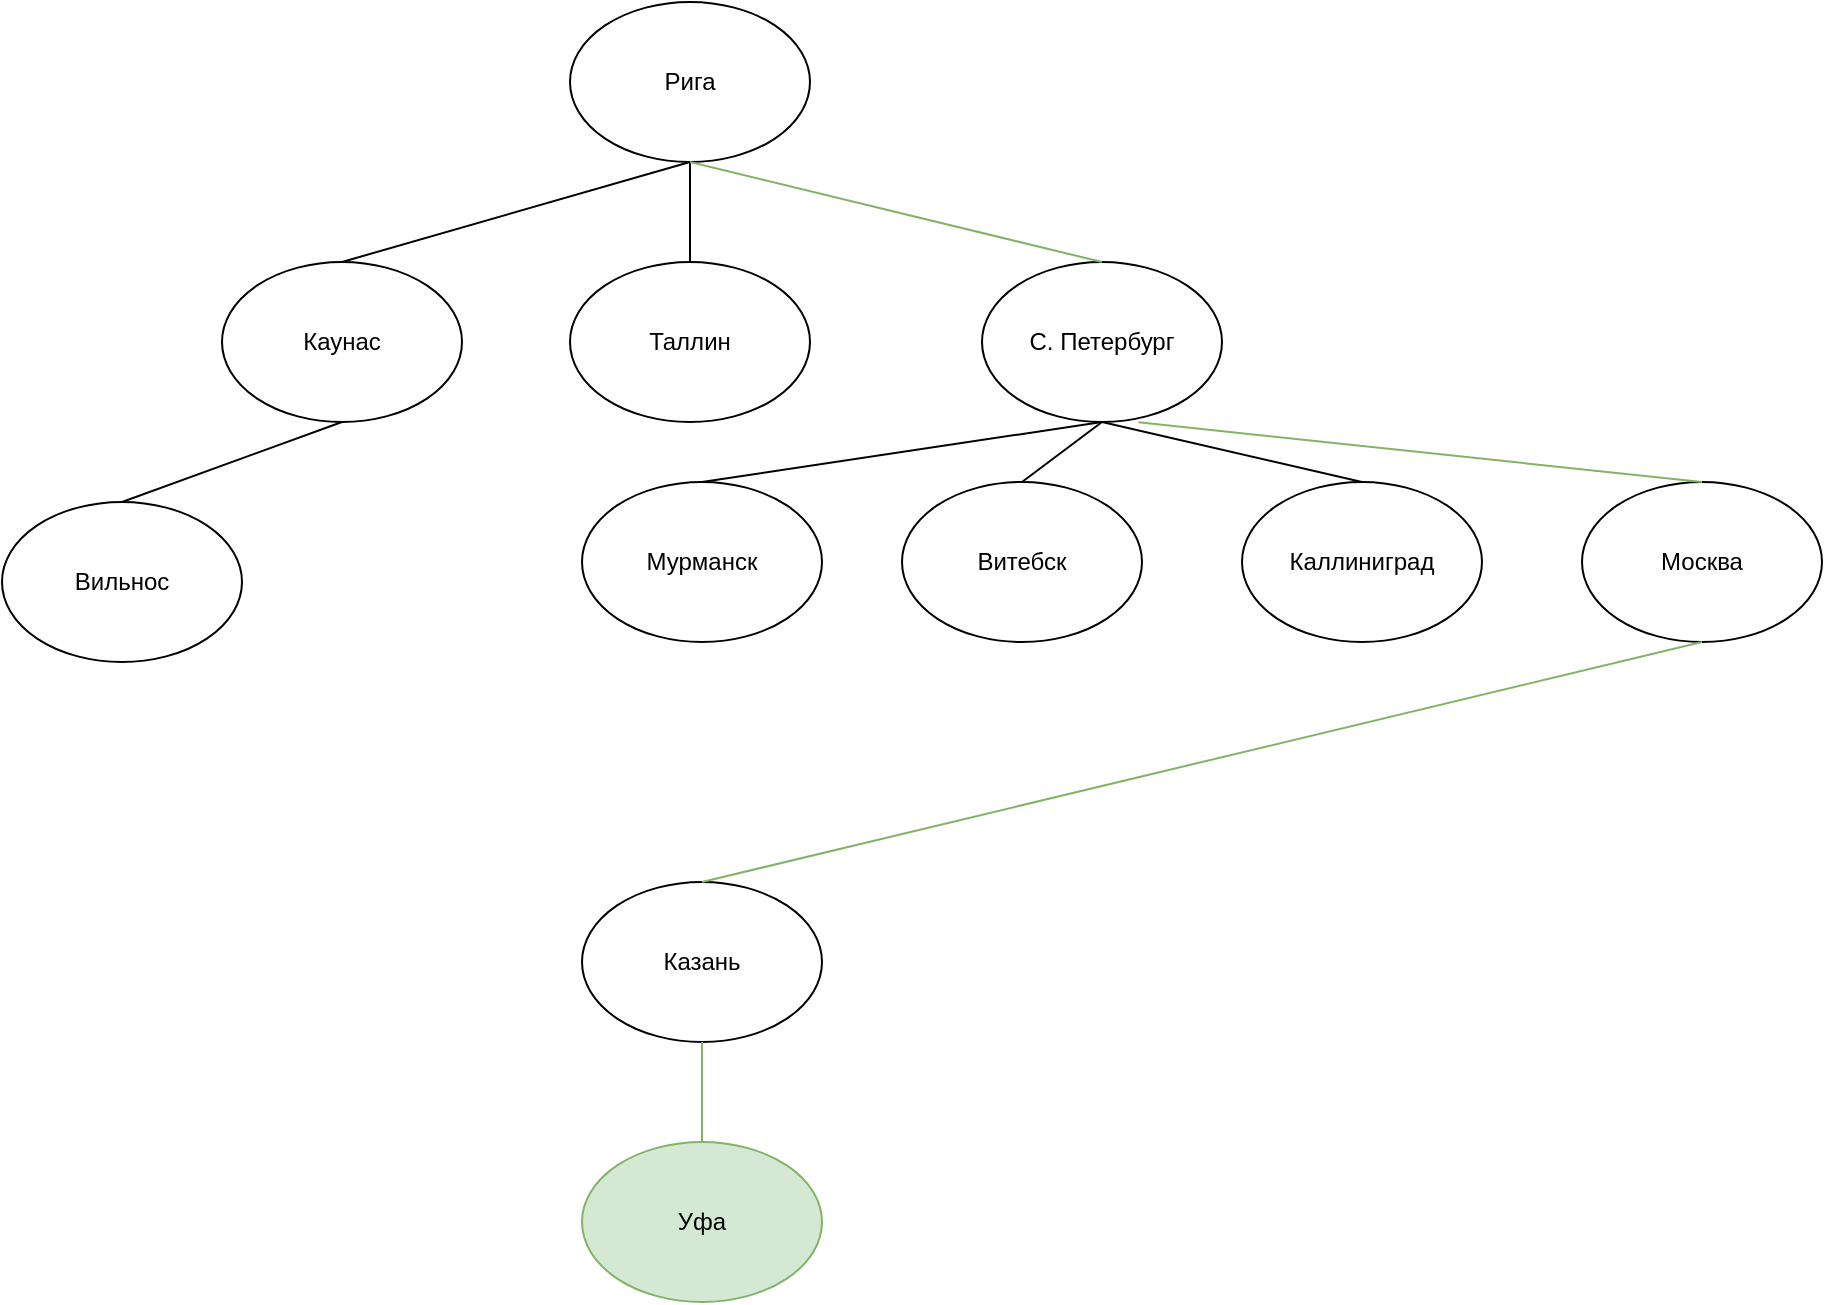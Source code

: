<mxfile version="16.5.1" type="device"><diagram id="N685LEX60_UWVy4-8mOZ" name="Страница 1"><mxGraphModel dx="1738" dy="1198" grid="1" gridSize="10" guides="1" tooltips="1" connect="1" arrows="1" fold="1" page="1" pageScale="1" pageWidth="827" pageHeight="1169" math="0" shadow="0"><root><mxCell id="0"/><mxCell id="1" parent="0"/><mxCell id="q-Llky2NQohVd1GmbPJz-1" value="Рига" style="ellipse;whiteSpace=wrap;html=1;" parent="1" vertex="1"><mxGeometry x="354" y="40" width="120" height="80" as="geometry"/></mxCell><mxCell id="q-Llky2NQohVd1GmbPJz-10" style="edgeStyle=orthogonalEdgeStyle;rounded=0;orthogonalLoop=1;jettySize=auto;html=1;exitX=0.5;exitY=0;exitDx=0;exitDy=0;entryX=0.5;entryY=1;entryDx=0;entryDy=0;fillColor=#d5e8d4;strokeColor=none;" parent="1" source="q-Llky2NQohVd1GmbPJz-2" target="q-Llky2NQohVd1GmbPJz-9" edge="1"><mxGeometry relative="1" as="geometry"/></mxCell><mxCell id="q-Llky2NQohVd1GmbPJz-2" value="Уфа" style="ellipse;whiteSpace=wrap;html=1;fillColor=#d5e8d4;strokeColor=#82b366;" parent="1" vertex="1"><mxGeometry x="360" y="610" width="120" height="80" as="geometry"/></mxCell><mxCell id="q-Llky2NQohVd1GmbPJz-3" value="Каунас" style="ellipse;whiteSpace=wrap;html=1;" parent="1" vertex="1"><mxGeometry x="180" y="170" width="120" height="80" as="geometry"/></mxCell><mxCell id="q-Llky2NQohVd1GmbPJz-4" value="Таллин" style="ellipse;whiteSpace=wrap;html=1;" parent="1" vertex="1"><mxGeometry x="354" y="170" width="120" height="80" as="geometry"/></mxCell><mxCell id="q-Llky2NQohVd1GmbPJz-5" value="С. Петербург" style="ellipse;whiteSpace=wrap;html=1;" parent="1" vertex="1"><mxGeometry x="560" y="170" width="120" height="80" as="geometry"/></mxCell><mxCell id="q-Llky2NQohVd1GmbPJz-6" value="" style="endArrow=none;html=1;rounded=0;entryX=0.5;entryY=1;entryDx=0;entryDy=0;exitX=0.5;exitY=0;exitDx=0;exitDy=0;" parent="1" source="q-Llky2NQohVd1GmbPJz-3" target="q-Llky2NQohVd1GmbPJz-1" edge="1"><mxGeometry width="50" height="50" relative="1" as="geometry"><mxPoint x="380" y="290" as="sourcePoint"/><mxPoint x="430" y="240" as="targetPoint"/></mxGeometry></mxCell><mxCell id="q-Llky2NQohVd1GmbPJz-7" value="" style="endArrow=none;html=1;rounded=0;entryX=0.5;entryY=1;entryDx=0;entryDy=0;exitX=0.5;exitY=0;exitDx=0;exitDy=0;" parent="1" source="q-Llky2NQohVd1GmbPJz-4" target="q-Llky2NQohVd1GmbPJz-1" edge="1"><mxGeometry width="50" height="50" relative="1" as="geometry"><mxPoint x="250" y="180" as="sourcePoint"/><mxPoint x="424" y="130" as="targetPoint"/></mxGeometry></mxCell><mxCell id="q-Llky2NQohVd1GmbPJz-8" value="" style="endArrow=none;html=1;rounded=0;entryX=0.5;entryY=1;entryDx=0;entryDy=0;exitX=0.5;exitY=0;exitDx=0;exitDy=0;fillColor=#d5e8d4;strokeColor=#82b366;" parent="1" source="q-Llky2NQohVd1GmbPJz-5" target="q-Llky2NQohVd1GmbPJz-1" edge="1"><mxGeometry width="50" height="50" relative="1" as="geometry"><mxPoint x="260" y="190" as="sourcePoint"/><mxPoint x="434" y="140" as="targetPoint"/></mxGeometry></mxCell><mxCell id="q-Llky2NQohVd1GmbPJz-9" value="Казань" style="ellipse;whiteSpace=wrap;html=1;" parent="1" vertex="1"><mxGeometry x="360" y="480" width="120" height="80" as="geometry"/></mxCell><mxCell id="q-Llky2NQohVd1GmbPJz-11" value="" style="endArrow=none;html=1;rounded=0;entryX=0.5;entryY=1;entryDx=0;entryDy=0;exitX=0.5;exitY=0;exitDx=0;exitDy=0;fillColor=#d5e8d4;strokeColor=#82b366;" parent="1" source="q-Llky2NQohVd1GmbPJz-2" target="q-Llky2NQohVd1GmbPJz-9" edge="1"><mxGeometry width="50" height="50" relative="1" as="geometry"><mxPoint x="380" y="500" as="sourcePoint"/><mxPoint x="430" y="450" as="targetPoint"/></mxGeometry></mxCell><mxCell id="q-Llky2NQohVd1GmbPJz-12" value="Москва" style="ellipse;whiteSpace=wrap;html=1;" parent="1" vertex="1"><mxGeometry x="860" y="280" width="120" height="80" as="geometry"/></mxCell><mxCell id="q-Llky2NQohVd1GmbPJz-13" value="" style="endArrow=none;html=1;rounded=0;entryX=0.5;entryY=1;entryDx=0;entryDy=0;exitX=0.5;exitY=0;exitDx=0;exitDy=0;fillColor=#d5e8d4;strokeColor=#82b366;" parent="1" source="q-Llky2NQohVd1GmbPJz-9" target="q-Llky2NQohVd1GmbPJz-12" edge="1"><mxGeometry width="50" height="50" relative="1" as="geometry"><mxPoint x="380" y="470" as="sourcePoint"/><mxPoint x="430" y="420" as="targetPoint"/></mxGeometry></mxCell><mxCell id="q-Llky2NQohVd1GmbPJz-14" value="Вильнос" style="ellipse;whiteSpace=wrap;html=1;" parent="1" vertex="1"><mxGeometry x="70" y="290" width="120" height="80" as="geometry"/></mxCell><mxCell id="q-Llky2NQohVd1GmbPJz-15" value="" style="endArrow=none;html=1;rounded=0;entryX=0.5;entryY=1;entryDx=0;entryDy=0;exitX=0.5;exitY=0;exitDx=0;exitDy=0;" parent="1" source="q-Llky2NQohVd1GmbPJz-14" target="q-Llky2NQohVd1GmbPJz-3" edge="1"><mxGeometry width="50" height="50" relative="1" as="geometry"><mxPoint x="380" y="400" as="sourcePoint"/><mxPoint x="430" y="350" as="targetPoint"/></mxGeometry></mxCell><mxCell id="q-Llky2NQohVd1GmbPJz-16" value="Каллиниград" style="ellipse;whiteSpace=wrap;html=1;" parent="1" vertex="1"><mxGeometry x="690" y="280" width="120" height="80" as="geometry"/></mxCell><mxCell id="ID2hbR3Y6nUWHzU7wykg-1" value="Витебск" style="ellipse;whiteSpace=wrap;html=1;" vertex="1" parent="1"><mxGeometry x="520" y="280" width="120" height="80" as="geometry"/></mxCell><mxCell id="ID2hbR3Y6nUWHzU7wykg-2" value="Мурманск" style="ellipse;whiteSpace=wrap;html=1;" vertex="1" parent="1"><mxGeometry x="360" y="280" width="120" height="80" as="geometry"/></mxCell><mxCell id="ID2hbR3Y6nUWHzU7wykg-3" value="" style="endArrow=none;html=1;rounded=0;entryX=0.5;entryY=1;entryDx=0;entryDy=0;exitX=0.5;exitY=0;exitDx=0;exitDy=0;" edge="1" parent="1" source="ID2hbR3Y6nUWHzU7wykg-2" target="q-Llky2NQohVd1GmbPJz-5"><mxGeometry width="50" height="50" relative="1" as="geometry"><mxPoint x="740" y="240" as="sourcePoint"/><mxPoint x="790" y="190" as="targetPoint"/></mxGeometry></mxCell><mxCell id="ID2hbR3Y6nUWHzU7wykg-4" value="" style="endArrow=none;html=1;rounded=0;entryX=0.5;entryY=1;entryDx=0;entryDy=0;exitX=0.5;exitY=0;exitDx=0;exitDy=0;" edge="1" parent="1" source="ID2hbR3Y6nUWHzU7wykg-1" target="q-Llky2NQohVd1GmbPJz-5"><mxGeometry width="50" height="50" relative="1" as="geometry"><mxPoint x="740" y="240" as="sourcePoint"/><mxPoint x="790" y="190" as="targetPoint"/></mxGeometry></mxCell><mxCell id="ID2hbR3Y6nUWHzU7wykg-5" value="" style="endArrow=none;html=1;rounded=0;entryX=0.5;entryY=1;entryDx=0;entryDy=0;exitX=0.5;exitY=0;exitDx=0;exitDy=0;" edge="1" parent="1" source="q-Llky2NQohVd1GmbPJz-16" target="q-Llky2NQohVd1GmbPJz-5"><mxGeometry width="50" height="50" relative="1" as="geometry"><mxPoint x="740" y="240" as="sourcePoint"/><mxPoint x="790" y="190" as="targetPoint"/></mxGeometry></mxCell><mxCell id="ID2hbR3Y6nUWHzU7wykg-6" value="" style="endArrow=none;html=1;rounded=0;entryX=0.652;entryY=1.002;entryDx=0;entryDy=0;entryPerimeter=0;exitX=0.5;exitY=0;exitDx=0;exitDy=0;fillColor=#d5e8d4;strokeColor=#82b366;" edge="1" parent="1" source="q-Llky2NQohVd1GmbPJz-12" target="q-Llky2NQohVd1GmbPJz-5"><mxGeometry width="50" height="50" relative="1" as="geometry"><mxPoint x="740" y="240" as="sourcePoint"/><mxPoint x="790" y="190" as="targetPoint"/></mxGeometry></mxCell></root></mxGraphModel></diagram></mxfile>